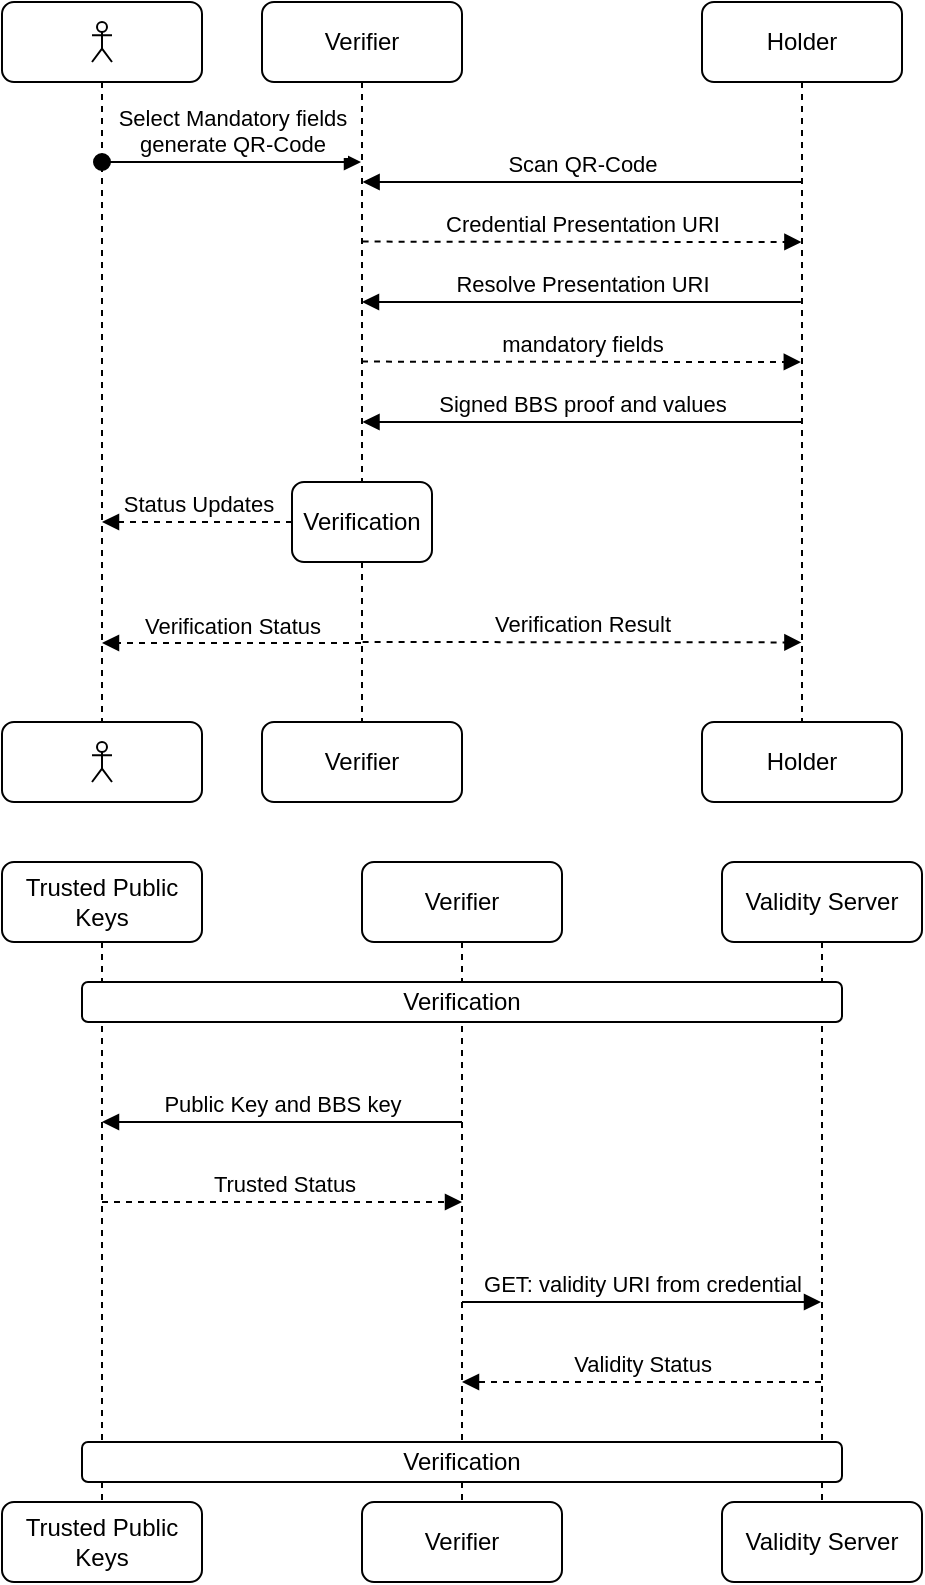 <mxfile>
    <diagram name="Page-1" id="2YBvvXClWsGukQMizWep">
        <mxGraphModel dx="703" dy="747" grid="1" gridSize="10" guides="1" tooltips="1" connect="1" arrows="1" fold="1" page="1" pageScale="1" pageWidth="850" pageHeight="1100" math="0" shadow="0">
            <root>
                <mxCell id="0"/>
                <mxCell id="1" parent="0"/>
                <mxCell id="aM9ryv3xv72pqoxQDRHE-1" value="Verifier" style="shape=umlLifeline;perimeter=lifelinePerimeter;whiteSpace=wrap;html=1;container=0;dropTarget=0;collapsible=0;recursiveResize=0;outlineConnect=0;portConstraint=eastwest;newEdgeStyle={&quot;edgeStyle&quot;:&quot;elbowEdgeStyle&quot;,&quot;elbow&quot;:&quot;vertical&quot;,&quot;curved&quot;:0,&quot;rounded&quot;:0};rounded=1;" parent="1" vertex="1">
                    <mxGeometry x="170" y="50" width="100" height="360" as="geometry"/>
                </mxCell>
                <mxCell id="aM9ryv3xv72pqoxQDRHE-5" value="Holder" style="shape=umlLifeline;perimeter=lifelinePerimeter;whiteSpace=wrap;html=1;container=0;dropTarget=0;collapsible=0;recursiveResize=0;outlineConnect=0;portConstraint=eastwest;newEdgeStyle={&quot;edgeStyle&quot;:&quot;elbowEdgeStyle&quot;,&quot;elbow&quot;:&quot;vertical&quot;,&quot;curved&quot;:0,&quot;rounded&quot;:0};strokeColor=default;fixDash=0;rounded=1;shadow=0;glass=0;size=40;" parent="1" vertex="1">
                    <mxGeometry x="390" y="50" width="100" height="360" as="geometry"/>
                </mxCell>
                <mxCell id="aM9ryv3xv72pqoxQDRHE-3" value="Select Mandatory fields&lt;br&gt;generate QR-Code" style="html=1;verticalAlign=bottom;startArrow=oval;endArrow=block;startSize=8;edgeStyle=elbowEdgeStyle;elbow=vertical;curved=0;rounded=0;" parent="1" target="aM9ryv3xv72pqoxQDRHE-1" edge="1">
                    <mxGeometry relative="1" as="geometry">
                        <mxPoint x="90" y="130" as="sourcePoint"/>
                        <mxPoint x="215" y="130" as="targetPoint"/>
                    </mxGeometry>
                </mxCell>
                <mxCell id="BD8Erqe6VSDuFWhGxgs_-6" value="Scan QR-Code" style="html=1;verticalAlign=bottom;endArrow=block;edgeStyle=elbowEdgeStyle;elbow=vertical;curved=0;rounded=0;" parent="1" edge="1">
                    <mxGeometry relative="1" as="geometry">
                        <mxPoint x="439.7" y="140" as="sourcePoint"/>
                        <Array as="points">
                            <mxPoint x="340.2" y="140"/>
                        </Array>
                        <mxPoint x="220.3" y="140" as="targetPoint"/>
                        <mxPoint as="offset"/>
                    </mxGeometry>
                </mxCell>
                <mxCell id="BD8Erqe6VSDuFWhGxgs_-7" value="" style="shape=umlLifeline;perimeter=lifelinePerimeter;whiteSpace=wrap;html=1;container=0;dropTarget=0;collapsible=0;recursiveResize=0;outlineConnect=0;portConstraint=eastwest;newEdgeStyle={&quot;edgeStyle&quot;:&quot;elbowEdgeStyle&quot;,&quot;elbow&quot;:&quot;vertical&quot;,&quot;curved&quot;:0,&quot;rounded&quot;:0};rounded=1;" parent="1" vertex="1">
                    <mxGeometry x="40" y="50" width="100" height="360" as="geometry"/>
                </mxCell>
                <mxCell id="BD8Erqe6VSDuFWhGxgs_-10" value="" style="shape=umlActor;verticalLabelPosition=bottom;verticalAlign=top;html=1;outlineConnect=0;" parent="1" vertex="1">
                    <mxGeometry x="85" y="60" width="10" height="20" as="geometry"/>
                </mxCell>
                <mxCell id="BD8Erqe6VSDuFWhGxgs_-12" value="Credential Presentation URI" style="html=1;verticalAlign=bottom;endArrow=block;edgeStyle=elbowEdgeStyle;elbow=vertical;curved=0;rounded=0;dashed=1;" parent="1" edge="1">
                    <mxGeometry x="0.002" relative="1" as="geometry">
                        <mxPoint x="220.3" y="169.8" as="sourcePoint"/>
                        <Array as="points">
                            <mxPoint x="310.2" y="170"/>
                        </Array>
                        <mxPoint x="439.7" y="170" as="targetPoint"/>
                        <mxPoint as="offset"/>
                    </mxGeometry>
                </mxCell>
                <mxCell id="BD8Erqe6VSDuFWhGxgs_-18" value="Signed BBS proof and values" style="html=1;verticalAlign=bottom;endArrow=block;edgeStyle=elbowEdgeStyle;elbow=vertical;curved=0;rounded=0;" parent="1" edge="1">
                    <mxGeometry relative="1" as="geometry">
                        <mxPoint x="439.75" y="260" as="sourcePoint"/>
                        <Array as="points">
                            <mxPoint x="340.25" y="260"/>
                        </Array>
                        <mxPoint x="220.25" y="260" as="targetPoint"/>
                        <mxPoint as="offset"/>
                    </mxGeometry>
                </mxCell>
                <mxCell id="BD8Erqe6VSDuFWhGxgs_-27" value="Resolve Presentation URI" style="html=1;verticalAlign=bottom;endArrow=block;edgeStyle=elbowEdgeStyle;elbow=vertical;curved=0;rounded=0;" parent="1" edge="1">
                    <mxGeometry x="-0.003" relative="1" as="geometry">
                        <mxPoint x="439.4" y="200" as="sourcePoint"/>
                        <Array as="points">
                            <mxPoint x="339.9" y="200"/>
                        </Array>
                        <mxPoint x="220" y="200" as="targetPoint"/>
                        <mxPoint as="offset"/>
                    </mxGeometry>
                </mxCell>
                <mxCell id="BD8Erqe6VSDuFWhGxgs_-28" value="mandatory fields" style="html=1;verticalAlign=bottom;endArrow=block;edgeStyle=elbowEdgeStyle;elbow=vertical;curved=0;rounded=0;dashed=1;" parent="1" edge="1">
                    <mxGeometry x="0.002" relative="1" as="geometry">
                        <mxPoint x="220" y="229.8" as="sourcePoint"/>
                        <Array as="points">
                            <mxPoint x="309.9" y="230"/>
                        </Array>
                        <mxPoint x="439.4" y="230" as="targetPoint"/>
                        <mxPoint as="offset"/>
                    </mxGeometry>
                </mxCell>
                <mxCell id="BD8Erqe6VSDuFWhGxgs_-34" value="Verifier" style="rounded=1;whiteSpace=wrap;html=1;" parent="1" vertex="1">
                    <mxGeometry x="170" y="410" width="100" height="40" as="geometry"/>
                </mxCell>
                <mxCell id="BD8Erqe6VSDuFWhGxgs_-35" value="Holder" style="rounded=1;whiteSpace=wrap;html=1;" parent="1" vertex="1">
                    <mxGeometry x="390" y="410" width="100" height="40" as="geometry"/>
                </mxCell>
                <mxCell id="BD8Erqe6VSDuFWhGxgs_-36" value="&lt;span style=&quot;color: rgba(0, 0, 0, 0); font-family: monospace; font-size: 0px; text-align: start; text-wrap-mode: nowrap;&quot;&gt;%3CmxGraphModel%3E%3Croot%3E%3CmxCell%20id%3D%220%22%2F%3E%3CmxCell%20id%3D%221%22%20parent%3D%220%22%2F%3E%3CmxCell%20id%3D%222%22%20value%3D%22%22%20style%3D%22shape%3DumlActor%3BverticalLabelPosition%3Dbottom%3BverticalAlign%3Dtop%3Bhtml%3D1%3BoutlineConnect%3D0%3B%22%20vertex%3D%221%22%20parent%3D%221%22%3E%3CmxGeometry%20x%3D%2285%22%20y%3D%2260%22%20width%3D%2210%22%20height%3D%2220%22%20as%3D%22geometry%22%2F%3E%3C%2FmxCell%3E%3C%2Froot%3E%3C%2FmxGraphModel%3E&lt;/span&gt;" style="rounded=1;whiteSpace=wrap;html=1;" parent="1" vertex="1">
                    <mxGeometry x="40" y="410" width="100" height="40" as="geometry"/>
                </mxCell>
                <mxCell id="BD8Erqe6VSDuFWhGxgs_-37" value="" style="shape=umlActor;verticalLabelPosition=bottom;verticalAlign=top;html=1;outlineConnect=0;" parent="1" vertex="1">
                    <mxGeometry x="85" y="420" width="10" height="20" as="geometry"/>
                </mxCell>
                <mxCell id="BD8Erqe6VSDuFWhGxgs_-39" value="Verification Result" style="html=1;verticalAlign=bottom;endArrow=block;edgeStyle=elbowEdgeStyle;elbow=vertical;curved=0;rounded=0;dashed=1;" parent="1" edge="1">
                    <mxGeometry x="0.002" relative="1" as="geometry">
                        <mxPoint x="220.3" y="370" as="sourcePoint"/>
                        <Array as="points">
                            <mxPoint x="310.2" y="370.2"/>
                        </Array>
                        <mxPoint x="439.7" y="370.2" as="targetPoint"/>
                        <mxPoint as="offset"/>
                    </mxGeometry>
                </mxCell>
                <mxCell id="BD8Erqe6VSDuFWhGxgs_-40" value="Verification" style="rounded=1;whiteSpace=wrap;html=1;" parent="1" vertex="1">
                    <mxGeometry x="185" y="290" width="70" height="40" as="geometry"/>
                </mxCell>
                <mxCell id="BD8Erqe6VSDuFWhGxgs_-41" value="Verifier" style="shape=umlLifeline;perimeter=lifelinePerimeter;whiteSpace=wrap;html=1;container=0;dropTarget=0;collapsible=0;recursiveResize=0;outlineConnect=0;portConstraint=eastwest;newEdgeStyle={&quot;edgeStyle&quot;:&quot;elbowEdgeStyle&quot;,&quot;elbow&quot;:&quot;vertical&quot;,&quot;curved&quot;:0,&quot;rounded&quot;:0};rounded=1;" parent="1" vertex="1">
                    <mxGeometry x="220" y="480" width="100" height="330" as="geometry"/>
                </mxCell>
                <mxCell id="BD8Erqe6VSDuFWhGxgs_-42" value="Validity Server" style="shape=umlLifeline;perimeter=lifelinePerimeter;whiteSpace=wrap;html=1;container=0;dropTarget=0;collapsible=0;recursiveResize=0;outlineConnect=0;portConstraint=eastwest;newEdgeStyle={&quot;edgeStyle&quot;:&quot;elbowEdgeStyle&quot;,&quot;elbow&quot;:&quot;vertical&quot;,&quot;curved&quot;:0,&quot;rounded&quot;:0};rounded=1;" parent="1" vertex="1">
                    <mxGeometry x="400" y="480" width="100" height="330" as="geometry"/>
                </mxCell>
                <mxCell id="BD8Erqe6VSDuFWhGxgs_-43" value="Trusted Public Keys" style="shape=umlLifeline;perimeter=lifelinePerimeter;whiteSpace=wrap;html=1;container=0;dropTarget=0;collapsible=0;recursiveResize=0;outlineConnect=0;portConstraint=eastwest;newEdgeStyle={&quot;edgeStyle&quot;:&quot;elbowEdgeStyle&quot;,&quot;elbow&quot;:&quot;vertical&quot;,&quot;curved&quot;:0,&quot;rounded&quot;:0};rounded=1;" parent="1" vertex="1">
                    <mxGeometry x="40" y="480" width="100" height="320" as="geometry"/>
                </mxCell>
                <mxCell id="BD8Erqe6VSDuFWhGxgs_-44" value="Verification" style="rounded=1;whiteSpace=wrap;html=1;" parent="1" vertex="1">
                    <mxGeometry x="80" y="540" width="380" height="20" as="geometry"/>
                </mxCell>
                <mxCell id="BD8Erqe6VSDuFWhGxgs_-46" value="Public Key and BBS key" style="html=1;verticalAlign=bottom;endArrow=block;edgeStyle=elbowEdgeStyle;elbow=vertical;curved=0;rounded=0;" parent="1" edge="1">
                    <mxGeometry relative="1" as="geometry">
                        <mxPoint x="270" y="610" as="sourcePoint"/>
                        <Array as="points">
                            <mxPoint x="170.5" y="610"/>
                        </Array>
                        <mxPoint x="90" y="610" as="targetPoint"/>
                        <mxPoint as="offset"/>
                    </mxGeometry>
                </mxCell>
                <mxCell id="BD8Erqe6VSDuFWhGxgs_-48" value="Trusted Status" style="html=1;verticalAlign=bottom;endArrow=block;edgeStyle=elbowEdgeStyle;elbow=vertical;curved=0;rounded=0;dashed=1;" parent="1" source="BD8Erqe6VSDuFWhGxgs_-43" edge="1">
                    <mxGeometry x="0.002" relative="1" as="geometry">
                        <mxPoint x="50.6" y="650" as="sourcePoint"/>
                        <Array as="points"/>
                        <mxPoint x="270" y="650.2" as="targetPoint"/>
                        <mxPoint as="offset"/>
                    </mxGeometry>
                </mxCell>
                <mxCell id="BD8Erqe6VSDuFWhGxgs_-49" value="GET: validity URI from credential" style="html=1;verticalAlign=bottom;endArrow=block;edgeStyle=elbowEdgeStyle;elbow=vertical;curved=0;rounded=0;" parent="1" target="BD8Erqe6VSDuFWhGxgs_-42" edge="1">
                    <mxGeometry relative="1" as="geometry">
                        <mxPoint x="270" y="700" as="sourcePoint"/>
                        <Array as="points">
                            <mxPoint x="370" y="700"/>
                        </Array>
                        <mxPoint x="90" y="700" as="targetPoint"/>
                        <mxPoint as="offset"/>
                    </mxGeometry>
                </mxCell>
                <mxCell id="BD8Erqe6VSDuFWhGxgs_-50" value="Validity Status" style="html=1;verticalAlign=bottom;endArrow=block;edgeStyle=elbowEdgeStyle;elbow=vertical;curved=0;rounded=0;dashed=1;" parent="1" source="BD8Erqe6VSDuFWhGxgs_-42" edge="1">
                    <mxGeometry x="0.002" relative="1" as="geometry">
                        <mxPoint x="90" y="740" as="sourcePoint"/>
                        <Array as="points"/>
                        <mxPoint x="270" y="740.2" as="targetPoint"/>
                        <mxPoint as="offset"/>
                    </mxGeometry>
                </mxCell>
                <mxCell id="BD8Erqe6VSDuFWhGxgs_-51" value="Verification" style="rounded=1;whiteSpace=wrap;html=1;" parent="1" vertex="1">
                    <mxGeometry x="80" y="770" width="380" height="20" as="geometry"/>
                </mxCell>
                <mxCell id="BD8Erqe6VSDuFWhGxgs_-52" value="Validity Server" style="rounded=1;whiteSpace=wrap;html=1;" parent="1" vertex="1">
                    <mxGeometry x="400" y="800" width="100" height="40" as="geometry"/>
                </mxCell>
                <mxCell id="BD8Erqe6VSDuFWhGxgs_-53" value="Verifier" style="rounded=1;whiteSpace=wrap;html=1;" parent="1" vertex="1">
                    <mxGeometry x="220" y="800" width="100" height="40" as="geometry"/>
                </mxCell>
                <mxCell id="BD8Erqe6VSDuFWhGxgs_-54" value="Trusted Public Keys" style="rounded=1;whiteSpace=wrap;html=1;" parent="1" vertex="1">
                    <mxGeometry x="40" y="800" width="100" height="40" as="geometry"/>
                </mxCell>
                <mxCell id="BD8Erqe6VSDuFWhGxgs_-56" value="Status Updates" style="html=1;verticalAlign=bottom;endArrow=block;edgeStyle=elbowEdgeStyle;elbow=vertical;curved=0;rounded=0;dashed=1;exitX=0;exitY=0.5;exitDx=0;exitDy=0;" parent="1" target="BD8Erqe6VSDuFWhGxgs_-7" edge="1" source="BD8Erqe6VSDuFWhGxgs_-40">
                    <mxGeometry x="0.002" relative="1" as="geometry">
                        <mxPoint x="170" y="310" as="sourcePoint"/>
                        <Array as="points"/>
                        <mxPoint x="30" y="309.78" as="targetPoint"/>
                        <mxPoint as="offset"/>
                    </mxGeometry>
                </mxCell>
                <mxCell id="BD8Erqe6VSDuFWhGxgs_-57" value="Verification Status" style="html=1;verticalAlign=bottom;endArrow=block;edgeStyle=elbowEdgeStyle;elbow=vertical;curved=0;rounded=0;dashed=1;" parent="1" source="aM9ryv3xv72pqoxQDRHE-1" edge="1">
                    <mxGeometry x="0.002" relative="1" as="geometry">
                        <mxPoint x="210" y="370.08" as="sourcePoint"/>
                        <Array as="points"/>
                        <mxPoint x="90" y="370.5" as="targetPoint"/>
                        <mxPoint as="offset"/>
                    </mxGeometry>
                </mxCell>
            </root>
        </mxGraphModel>
    </diagram>
</mxfile>